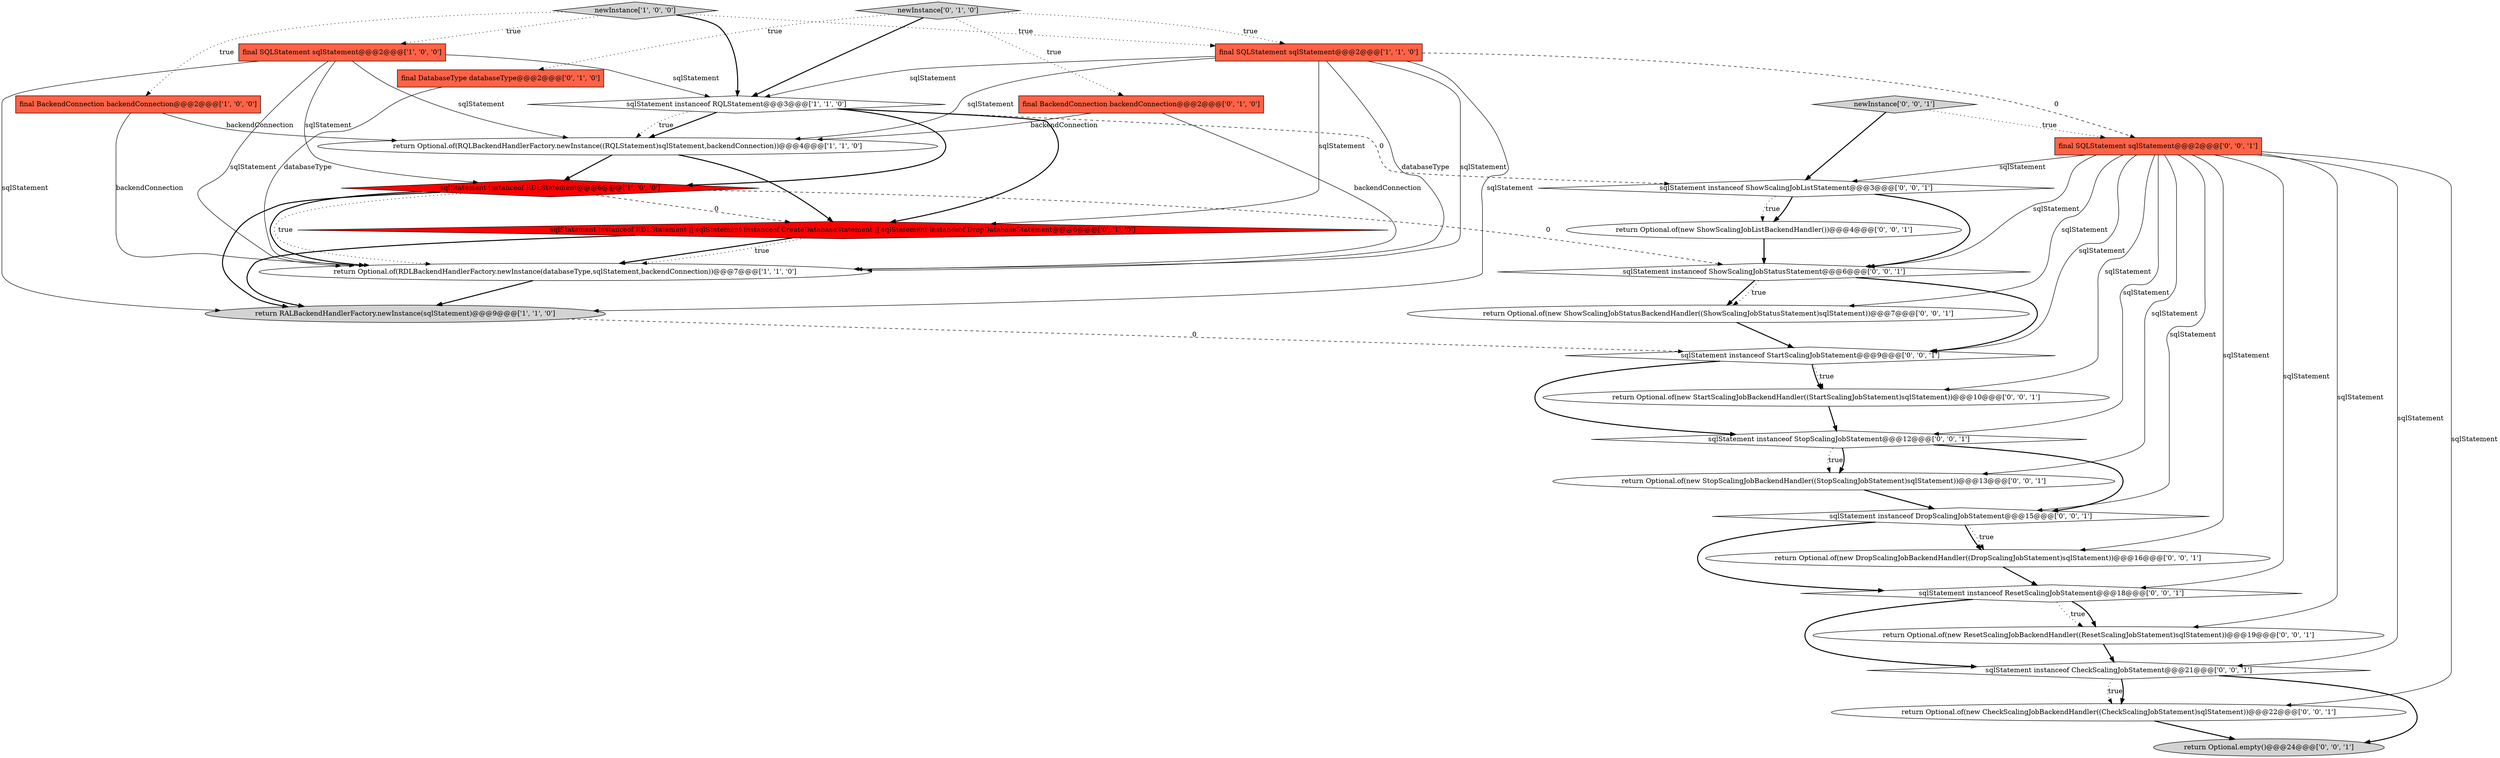 digraph {
26 [style = filled, label = "sqlStatement instanceof ResetScalingJobStatement@@@18@@@['0', '0', '1']", fillcolor = white, shape = diamond image = "AAA0AAABBB3BBB"];
2 [style = filled, label = "final BackendConnection backendConnection@@@2@@@['1', '0', '0']", fillcolor = tomato, shape = box image = "AAA0AAABBB1BBB"];
6 [style = filled, label = "sqlStatement instanceof RDLStatement@@@6@@@['1', '0', '0']", fillcolor = red, shape = diamond image = "AAA1AAABBB1BBB"];
16 [style = filled, label = "newInstance['0', '0', '1']", fillcolor = lightgray, shape = diamond image = "AAA0AAABBB3BBB"];
7 [style = filled, label = "final SQLStatement sqlStatement@@@2@@@['1', '1', '0']", fillcolor = tomato, shape = box image = "AAA0AAABBB1BBB"];
22 [style = filled, label = "sqlStatement instanceof StopScalingJobStatement@@@12@@@['0', '0', '1']", fillcolor = white, shape = diamond image = "AAA0AAABBB3BBB"];
14 [style = filled, label = "sqlStatement instanceof DropScalingJobStatement@@@15@@@['0', '0', '1']", fillcolor = white, shape = diamond image = "AAA0AAABBB3BBB"];
9 [style = filled, label = "final BackendConnection backendConnection@@@2@@@['0', '1', '0']", fillcolor = tomato, shape = box image = "AAA0AAABBB2BBB"];
23 [style = filled, label = "return Optional.of(new CheckScalingJobBackendHandler((CheckScalingJobStatement)sqlStatement))@@@22@@@['0', '0', '1']", fillcolor = white, shape = ellipse image = "AAA0AAABBB3BBB"];
27 [style = filled, label = "return Optional.of(new StopScalingJobBackendHandler((StopScalingJobStatement)sqlStatement))@@@13@@@['0', '0', '1']", fillcolor = white, shape = ellipse image = "AAA0AAABBB3BBB"];
17 [style = filled, label = "return Optional.of(new DropScalingJobBackendHandler((DropScalingJobStatement)sqlStatement))@@@16@@@['0', '0', '1']", fillcolor = white, shape = ellipse image = "AAA0AAABBB3BBB"];
10 [style = filled, label = "sqlStatement instanceof RDLStatement || sqlStatement instanceof CreateDatabaseStatement || sqlStatement instanceof DropDatabaseStatement@@@6@@@['0', '1', '0']", fillcolor = red, shape = diamond image = "AAA1AAABBB2BBB"];
19 [style = filled, label = "final SQLStatement sqlStatement@@@2@@@['0', '0', '1']", fillcolor = tomato, shape = box image = "AAA0AAABBB3BBB"];
4 [style = filled, label = "final SQLStatement sqlStatement@@@2@@@['1', '0', '0']", fillcolor = tomato, shape = box image = "AAA0AAABBB1BBB"];
28 [style = filled, label = "return Optional.of(new ShowScalingJobStatusBackendHandler((ShowScalingJobStatusStatement)sqlStatement))@@@7@@@['0', '0', '1']", fillcolor = white, shape = ellipse image = "AAA0AAABBB3BBB"];
15 [style = filled, label = "return Optional.empty()@@@24@@@['0', '0', '1']", fillcolor = lightgray, shape = ellipse image = "AAA0AAABBB3BBB"];
3 [style = filled, label = "sqlStatement instanceof RQLStatement@@@3@@@['1', '1', '0']", fillcolor = white, shape = diamond image = "AAA0AAABBB1BBB"];
13 [style = filled, label = "return Optional.of(new ShowScalingJobListBackendHandler())@@@4@@@['0', '0', '1']", fillcolor = white, shape = ellipse image = "AAA0AAABBB3BBB"];
20 [style = filled, label = "sqlStatement instanceof ShowScalingJobStatusStatement@@@6@@@['0', '0', '1']", fillcolor = white, shape = diamond image = "AAA0AAABBB3BBB"];
5 [style = filled, label = "return Optional.of(RQLBackendHandlerFactory.newInstance((RQLStatement)sqlStatement,backendConnection))@@@4@@@['1', '1', '0']", fillcolor = white, shape = ellipse image = "AAA0AAABBB1BBB"];
25 [style = filled, label = "return Optional.of(new ResetScalingJobBackendHandler((ResetScalingJobStatement)sqlStatement))@@@19@@@['0', '0', '1']", fillcolor = white, shape = ellipse image = "AAA0AAABBB3BBB"];
11 [style = filled, label = "newInstance['0', '1', '0']", fillcolor = lightgray, shape = diamond image = "AAA0AAABBB2BBB"];
18 [style = filled, label = "sqlStatement instanceof CheckScalingJobStatement@@@21@@@['0', '0', '1']", fillcolor = white, shape = diamond image = "AAA0AAABBB3BBB"];
1 [style = filled, label = "newInstance['1', '0', '0']", fillcolor = lightgray, shape = diamond image = "AAA0AAABBB1BBB"];
8 [style = filled, label = "return RALBackendHandlerFactory.newInstance(sqlStatement)@@@9@@@['1', '1', '0']", fillcolor = lightgray, shape = ellipse image = "AAA0AAABBB1BBB"];
29 [style = filled, label = "return Optional.of(new StartScalingJobBackendHandler((StartScalingJobStatement)sqlStatement))@@@10@@@['0', '0', '1']", fillcolor = white, shape = ellipse image = "AAA0AAABBB3BBB"];
12 [style = filled, label = "final DatabaseType databaseType@@@2@@@['0', '1', '0']", fillcolor = tomato, shape = box image = "AAA0AAABBB2BBB"];
21 [style = filled, label = "sqlStatement instanceof StartScalingJobStatement@@@9@@@['0', '0', '1']", fillcolor = white, shape = diamond image = "AAA0AAABBB3BBB"];
0 [style = filled, label = "return Optional.of(RDLBackendHandlerFactory.newInstance(databaseType,sqlStatement,backendConnection))@@@7@@@['1', '1', '0']", fillcolor = white, shape = ellipse image = "AAA0AAABBB1BBB"];
24 [style = filled, label = "sqlStatement instanceof ShowScalingJobListStatement@@@3@@@['0', '0', '1']", fillcolor = white, shape = diamond image = "AAA0AAABBB3BBB"];
4->5 [style = solid, label="sqlStatement"];
4->0 [style = solid, label="sqlStatement"];
4->8 [style = solid, label="sqlStatement"];
11->12 [style = dotted, label="true"];
7->3 [style = solid, label="sqlStatement"];
7->0 [style = solid, label="databaseType"];
9->0 [style = solid, label="backendConnection"];
14->17 [style = bold, label=""];
19->26 [style = solid, label="sqlStatement"];
19->23 [style = solid, label="sqlStatement"];
4->6 [style = solid, label="sqlStatement"];
3->5 [style = bold, label=""];
28->21 [style = bold, label=""];
10->8 [style = bold, label=""];
0->8 [style = bold, label=""];
6->0 [style = dotted, label="true"];
18->23 [style = dotted, label="true"];
11->7 [style = dotted, label="true"];
5->10 [style = bold, label=""];
19->21 [style = solid, label="sqlStatement"];
6->20 [style = dashed, label="0"];
21->29 [style = dotted, label="true"];
3->24 [style = dashed, label="0"];
18->15 [style = bold, label=""];
1->4 [style = dotted, label="true"];
19->28 [style = solid, label="sqlStatement"];
24->20 [style = bold, label=""];
3->10 [style = bold, label=""];
3->5 [style = dotted, label="true"];
21->29 [style = bold, label=""];
5->6 [style = bold, label=""];
19->22 [style = solid, label="sqlStatement"];
21->22 [style = bold, label=""];
10->0 [style = bold, label=""];
19->29 [style = solid, label="sqlStatement"];
10->0 [style = dotted, label="true"];
22->14 [style = bold, label=""];
4->3 [style = solid, label="sqlStatement"];
24->13 [style = bold, label=""];
24->13 [style = dotted, label="true"];
18->23 [style = bold, label=""];
27->14 [style = bold, label=""];
16->24 [style = bold, label=""];
25->18 [style = bold, label=""];
19->14 [style = solid, label="sqlStatement"];
1->3 [style = bold, label=""];
23->15 [style = bold, label=""];
3->6 [style = bold, label=""];
12->0 [style = solid, label="databaseType"];
11->9 [style = dotted, label="true"];
7->10 [style = solid, label="sqlStatement"];
7->5 [style = solid, label="sqlStatement"];
19->25 [style = solid, label="sqlStatement"];
6->10 [style = dashed, label="0"];
14->17 [style = dotted, label="true"];
11->3 [style = bold, label=""];
22->27 [style = dotted, label="true"];
19->20 [style = solid, label="sqlStatement"];
7->0 [style = solid, label="sqlStatement"];
19->27 [style = solid, label="sqlStatement"];
2->0 [style = solid, label="backendConnection"];
19->17 [style = solid, label="sqlStatement"];
16->19 [style = dotted, label="true"];
17->26 [style = bold, label=""];
26->25 [style = dotted, label="true"];
26->25 [style = bold, label=""];
20->28 [style = bold, label=""];
2->5 [style = solid, label="backendConnection"];
6->0 [style = bold, label=""];
19->24 [style = solid, label="sqlStatement"];
8->21 [style = dashed, label="0"];
1->7 [style = dotted, label="true"];
20->21 [style = bold, label=""];
14->26 [style = bold, label=""];
22->27 [style = bold, label=""];
7->8 [style = solid, label="sqlStatement"];
20->28 [style = dotted, label="true"];
7->19 [style = dashed, label="0"];
19->18 [style = solid, label="sqlStatement"];
6->8 [style = bold, label=""];
9->5 [style = solid, label="backendConnection"];
29->22 [style = bold, label=""];
1->2 [style = dotted, label="true"];
26->18 [style = bold, label=""];
13->20 [style = bold, label=""];
}
